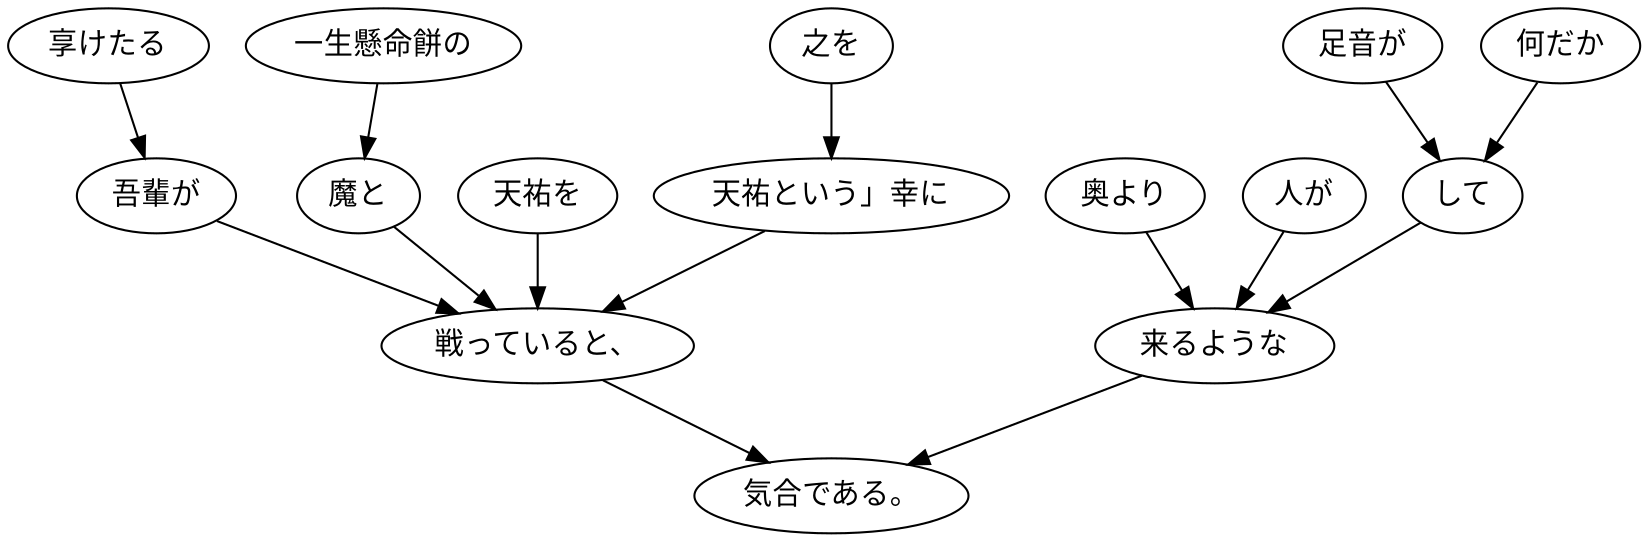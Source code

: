digraph graph623 {
	node0 [label="之を"];
	node1 [label="天祐という」幸に"];
	node2 [label="天祐を"];
	node3 [label="享けたる"];
	node4 [label="吾輩が"];
	node5 [label="一生懸命餅の"];
	node6 [label="魔と"];
	node7 [label="戦っていると、"];
	node8 [label="何だか"];
	node9 [label="足音が"];
	node10 [label="して"];
	node11 [label="奥より"];
	node12 [label="人が"];
	node13 [label="来るような"];
	node14 [label="気合である。"];
	node0 -> node1;
	node1 -> node7;
	node2 -> node7;
	node3 -> node4;
	node4 -> node7;
	node5 -> node6;
	node6 -> node7;
	node7 -> node14;
	node8 -> node10;
	node9 -> node10;
	node10 -> node13;
	node11 -> node13;
	node12 -> node13;
	node13 -> node14;
}
